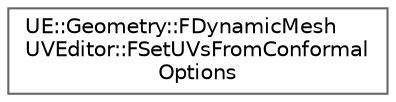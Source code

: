 digraph "Graphical Class Hierarchy"
{
 // INTERACTIVE_SVG=YES
 // LATEX_PDF_SIZE
  bgcolor="transparent";
  edge [fontname=Helvetica,fontsize=10,labelfontname=Helvetica,labelfontsize=10];
  node [fontname=Helvetica,fontsize=10,shape=box,height=0.2,width=0.4];
  rankdir="LR";
  Node0 [id="Node000000",label="UE::Geometry::FDynamicMesh\lUVEditor::FSetUVsFromConformal\lOptions",height=0.2,width=0.4,color="grey40", fillcolor="white", style="filled",URL="$d6/d1e/structUE_1_1Geometry_1_1FDynamicMeshUVEditor_1_1FSetUVsFromConformalOptions.html",tooltip=" "];
}
